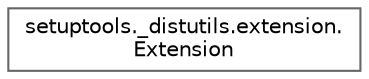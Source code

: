 digraph "Graphical Class Hierarchy"
{
 // LATEX_PDF_SIZE
  bgcolor="transparent";
  edge [fontname=Helvetica,fontsize=10,labelfontname=Helvetica,labelfontsize=10];
  node [fontname=Helvetica,fontsize=10,shape=box,height=0.2,width=0.4];
  rankdir="LR";
  Node0 [id="Node000000",label="setuptools._distutils.extension.\lExtension",height=0.2,width=0.4,color="grey40", fillcolor="white", style="filled",URL="$classsetuptools_1_1__distutils_1_1extension_1_1_extension.html",tooltip=" "];
}

